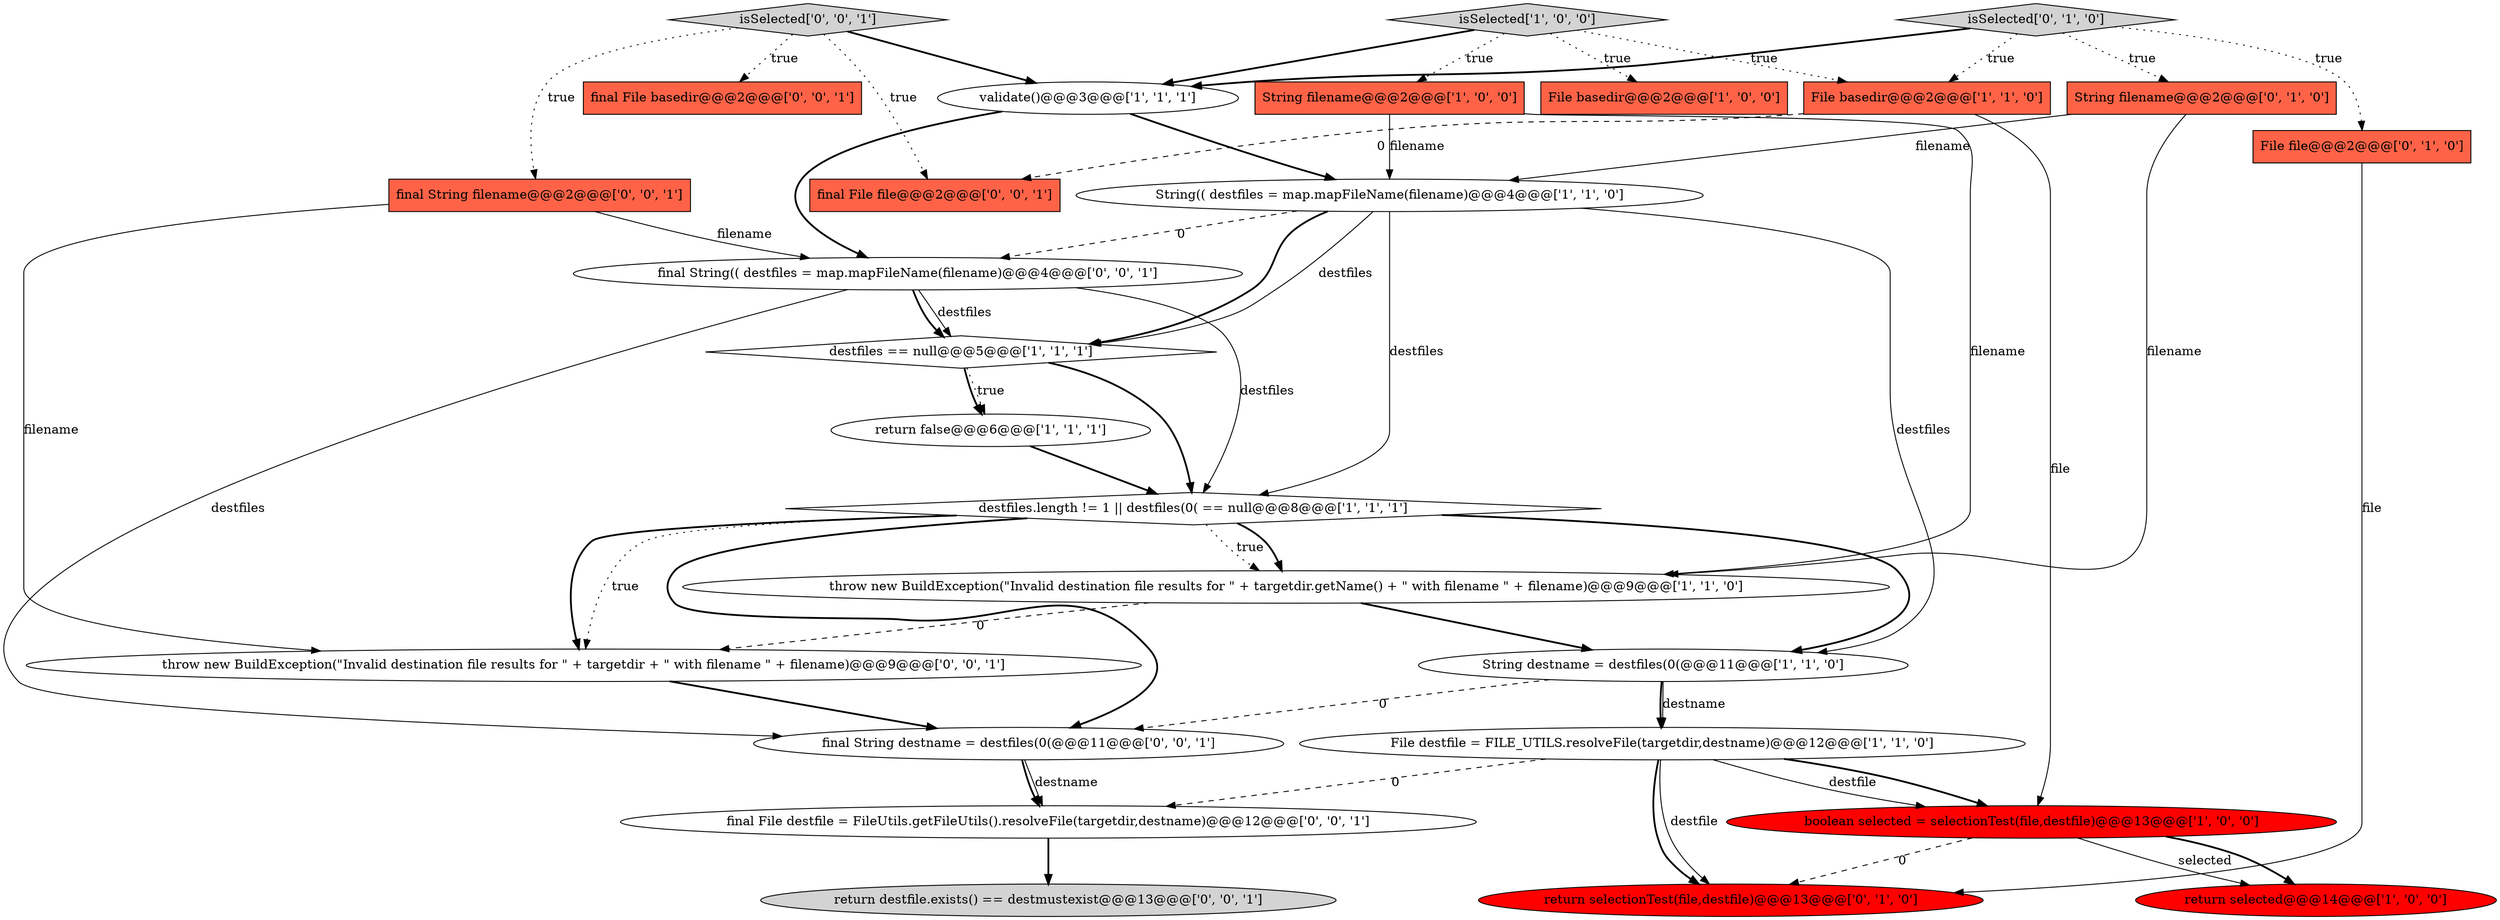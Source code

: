 digraph {
26 [style = filled, label = "isSelected['0', '0', '1']", fillcolor = lightgray, shape = diamond image = "AAA0AAABBB3BBB"];
14 [style = filled, label = "String filename@@@2@@@['0', '1', '0']", fillcolor = tomato, shape = box image = "AAA0AAABBB2BBB"];
21 [style = filled, label = "throw new BuildException(\"Invalid destination file results for \" + targetdir + \" with filename \" + filename)@@@9@@@['0', '0', '1']", fillcolor = white, shape = ellipse image = "AAA0AAABBB3BBB"];
1 [style = filled, label = "isSelected['1', '0', '0']", fillcolor = lightgray, shape = diamond image = "AAA0AAABBB1BBB"];
6 [style = filled, label = "destfiles.length != 1 || destfiles(0( == null@@@8@@@['1', '1', '1']", fillcolor = white, shape = diamond image = "AAA0AAABBB1BBB"];
23 [style = filled, label = "final String(( destfiles = map.mapFileName(filename)@@@4@@@['0', '0', '1']", fillcolor = white, shape = ellipse image = "AAA0AAABBB3BBB"];
5 [style = filled, label = "File basedir@@@2@@@['1', '0', '0']", fillcolor = tomato, shape = box image = "AAA0AAABBB1BBB"];
11 [style = filled, label = "destfiles == null@@@5@@@['1', '1', '1']", fillcolor = white, shape = diamond image = "AAA0AAABBB1BBB"];
15 [style = filled, label = "return selectionTest(file,destfile)@@@13@@@['0', '1', '0']", fillcolor = red, shape = ellipse image = "AAA1AAABBB2BBB"];
7 [style = filled, label = "return false@@@6@@@['1', '1', '1']", fillcolor = white, shape = ellipse image = "AAA0AAABBB1BBB"];
16 [style = filled, label = "isSelected['0', '1', '0']", fillcolor = lightgray, shape = diamond image = "AAA0AAABBB2BBB"];
22 [style = filled, label = "final String destname = destfiles(0(@@@11@@@['0', '0', '1']", fillcolor = white, shape = ellipse image = "AAA0AAABBB3BBB"];
25 [style = filled, label = "final File file@@@2@@@['0', '0', '1']", fillcolor = tomato, shape = box image = "AAA0AAABBB3BBB"];
4 [style = filled, label = "String destname = destfiles(0(@@@11@@@['1', '1', '0']", fillcolor = white, shape = ellipse image = "AAA0AAABBB1BBB"];
10 [style = filled, label = "return selected@@@14@@@['1', '0', '0']", fillcolor = red, shape = ellipse image = "AAA1AAABBB1BBB"];
3 [style = filled, label = "File destfile = FILE_UTILS.resolveFile(targetdir,destname)@@@12@@@['1', '1', '0']", fillcolor = white, shape = ellipse image = "AAA0AAABBB1BBB"];
20 [style = filled, label = "final File destfile = FileUtils.getFileUtils().resolveFile(targetdir,destname)@@@12@@@['0', '0', '1']", fillcolor = white, shape = ellipse image = "AAA0AAABBB3BBB"];
24 [style = filled, label = "final String filename@@@2@@@['0', '0', '1']", fillcolor = tomato, shape = box image = "AAA0AAABBB3BBB"];
18 [style = filled, label = "final File basedir@@@2@@@['0', '0', '1']", fillcolor = tomato, shape = box image = "AAA0AAABBB3BBB"];
17 [style = filled, label = "File file@@@2@@@['0', '1', '0']", fillcolor = tomato, shape = box image = "AAA0AAABBB2BBB"];
8 [style = filled, label = "File basedir@@@2@@@['1', '1', '0']", fillcolor = tomato, shape = box image = "AAA0AAABBB1BBB"];
13 [style = filled, label = "validate()@@@3@@@['1', '1', '1']", fillcolor = white, shape = ellipse image = "AAA0AAABBB1BBB"];
19 [style = filled, label = "return destfile.exists() == destmustexist@@@13@@@['0', '0', '1']", fillcolor = lightgray, shape = ellipse image = "AAA0AAABBB3BBB"];
12 [style = filled, label = "throw new BuildException(\"Invalid destination file results for \" + targetdir.getName() + \" with filename \" + filename)@@@9@@@['1', '1', '0']", fillcolor = white, shape = ellipse image = "AAA0AAABBB1BBB"];
0 [style = filled, label = "boolean selected = selectionTest(file,destfile)@@@13@@@['1', '0', '0']", fillcolor = red, shape = ellipse image = "AAA1AAABBB1BBB"];
9 [style = filled, label = "String(( destfiles = map.mapFileName(filename)@@@4@@@['1', '1', '0']", fillcolor = white, shape = ellipse image = "AAA0AAABBB1BBB"];
2 [style = filled, label = "String filename@@@2@@@['1', '0', '0']", fillcolor = tomato, shape = box image = "AAA0AAABBB1BBB"];
11->7 [style = dotted, label="true"];
3->15 [style = solid, label="destfile"];
16->8 [style = dotted, label="true"];
4->3 [style = bold, label=""];
16->13 [style = bold, label=""];
24->23 [style = solid, label="filename"];
9->11 [style = bold, label=""];
14->12 [style = solid, label="filename"];
6->22 [style = bold, label=""];
26->25 [style = dotted, label="true"];
6->21 [style = bold, label=""];
14->9 [style = solid, label="filename"];
11->6 [style = bold, label=""];
16->17 [style = dotted, label="true"];
0->15 [style = dashed, label="0"];
3->15 [style = bold, label=""];
4->22 [style = dashed, label="0"];
2->9 [style = solid, label="filename"];
1->13 [style = bold, label=""];
9->23 [style = dashed, label="0"];
12->21 [style = dashed, label="0"];
26->13 [style = bold, label=""];
23->6 [style = solid, label="destfiles"];
3->0 [style = bold, label=""];
6->4 [style = bold, label=""];
17->15 [style = solid, label="file"];
0->10 [style = bold, label=""];
12->4 [style = bold, label=""];
22->20 [style = bold, label=""];
9->11 [style = solid, label="destfiles"];
21->22 [style = bold, label=""];
22->20 [style = solid, label="destname"];
0->10 [style = solid, label="selected"];
26->24 [style = dotted, label="true"];
3->20 [style = dashed, label="0"];
7->6 [style = bold, label=""];
16->14 [style = dotted, label="true"];
1->8 [style = dotted, label="true"];
13->23 [style = bold, label=""];
9->6 [style = solid, label="destfiles"];
24->21 [style = solid, label="filename"];
23->22 [style = solid, label="destfiles"];
26->18 [style = dotted, label="true"];
8->25 [style = dashed, label="0"];
8->0 [style = solid, label="file"];
13->9 [style = bold, label=""];
6->12 [style = dotted, label="true"];
2->12 [style = solid, label="filename"];
6->21 [style = dotted, label="true"];
23->11 [style = bold, label=""];
23->11 [style = solid, label="destfiles"];
9->4 [style = solid, label="destfiles"];
20->19 [style = bold, label=""];
1->2 [style = dotted, label="true"];
4->3 [style = solid, label="destname"];
1->5 [style = dotted, label="true"];
11->7 [style = bold, label=""];
3->0 [style = solid, label="destfile"];
6->12 [style = bold, label=""];
}

